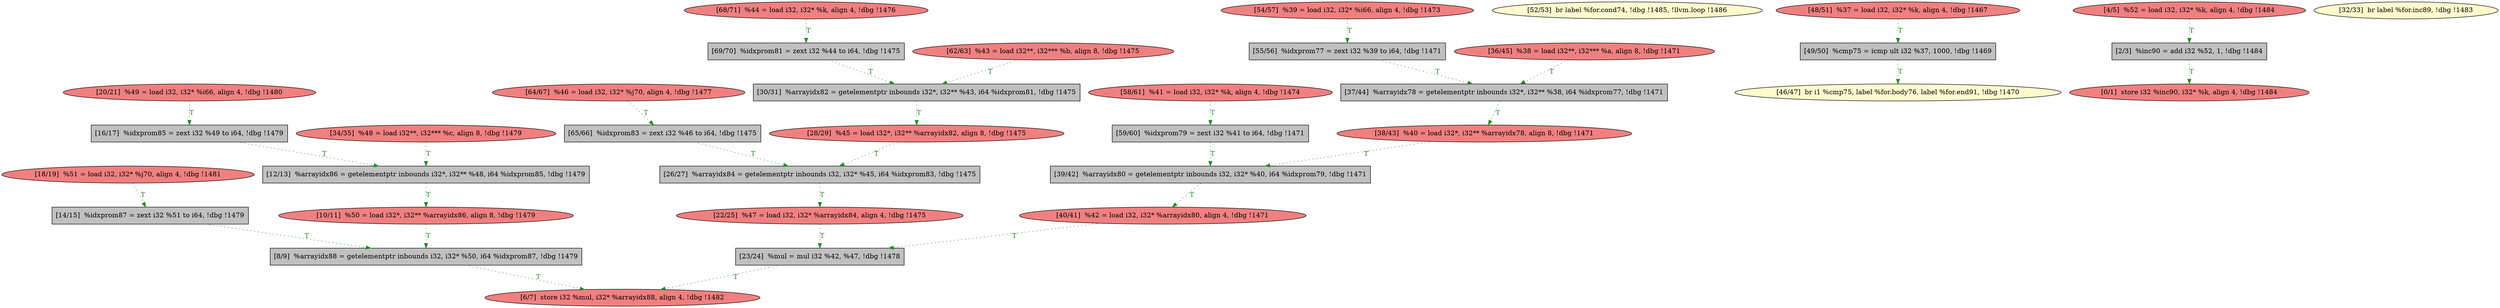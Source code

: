 
digraph G {


node8088 [fillcolor=lightcoral,label="[64/67]  %46 = load i32, i32* %j70, align 4, !dbg !1477",shape=ellipse,style=filled ]
node8087 [fillcolor=grey,label="[59/60]  %idxprom79 = zext i32 %41 to i64, !dbg !1471",shape=rectangle,style=filled ]
node8086 [fillcolor=grey,label="[55/56]  %idxprom77 = zext i32 %39 to i64, !dbg !1471",shape=rectangle,style=filled ]
node8082 [fillcolor=lightcoral,label="[40/41]  %42 = load i32, i32* %arrayidx80, align 4, !dbg !1471",shape=ellipse,style=filled ]
node8081 [fillcolor=lightcoral,label="[38/43]  %40 = load i32*, i32** %arrayidx78, align 8, !dbg !1471",shape=ellipse,style=filled ]
node8091 [fillcolor=grey,label="[69/70]  %idxprom81 = zext i32 %44 to i64, !dbg !1475",shape=rectangle,style=filled ]
node8080 [fillcolor=grey,label="[39/42]  %arrayidx80 = getelementptr inbounds i32, i32* %40, i64 %idxprom79, !dbg !1471",shape=rectangle,style=filled ]
node8079 [fillcolor=lemonchiffon,label="[52/53]  br label %for.cond74, !dbg !1485, !llvm.loop !1486",shape=ellipse,style=filled ]
node8078 [fillcolor=grey,label="[37/44]  %arrayidx78 = getelementptr inbounds i32*, i32** %38, i64 %idxprom77, !dbg !1471",shape=rectangle,style=filled ]
node8077 [fillcolor=grey,label="[49/50]  %cmp75 = icmp ult i32 %37, 1000, !dbg !1469",shape=rectangle,style=filled ]
node8076 [fillcolor=lightcoral,label="[48/51]  %37 = load i32, i32* %k, align 4, !dbg !1467",shape=ellipse,style=filled ]
node8089 [fillcolor=lightcoral,label="[68/71]  %44 = load i32, i32* %k, align 4, !dbg !1476",shape=ellipse,style=filled ]
node8075 [fillcolor=grey,label="[23/24]  %mul = mul i32 %42, %47, !dbg !1478",shape=rectangle,style=filled ]
node8083 [fillcolor=lightcoral,label="[54/57]  %39 = load i32, i32* %i66, align 4, !dbg !1473",shape=ellipse,style=filled ]
node8074 [fillcolor=lemonchiffon,label="[46/47]  br i1 %cmp75, label %for.body76, label %for.end91, !dbg !1470",shape=ellipse,style=filled ]
node8073 [fillcolor=lightcoral,label="[36/45]  %38 = load i32**, i32*** %a, align 8, !dbg !1471",shape=ellipse,style=filled ]
node8072 [fillcolor=lightcoral,label="[34/35]  %48 = load i32**, i32*** %c, align 8, !dbg !1479",shape=ellipse,style=filled ]
node8061 [fillcolor=lightcoral,label="[10/11]  %50 = load i32*, i32** %arrayidx86, align 8, !dbg !1479",shape=ellipse,style=filled ]
node8068 [fillcolor=grey,label="[26/27]  %arrayidx84 = getelementptr inbounds i32, i32* %45, i64 %idxprom83, !dbg !1475",shape=rectangle,style=filled ]
node8058 [fillcolor=lightcoral,label="[4/5]  %52 = load i32, i32* %k, align 4, !dbg !1484",shape=ellipse,style=filled ]
node8067 [fillcolor=lightcoral,label="[22/25]  %47 = load i32, i32* %arrayidx84, align 4, !dbg !1475",shape=ellipse,style=filled ]
node8059 [fillcolor=lightcoral,label="[6/7]  store i32 %mul, i32* %arrayidx88, align 4, !dbg !1482",shape=ellipse,style=filled ]
node8060 [fillcolor=grey,label="[8/9]  %arrayidx88 = getelementptr inbounds i32, i32* %50, i64 %idxprom87, !dbg !1479",shape=rectangle,style=filled ]
node8071 [fillcolor=lemonchiffon,label="[32/33]  br label %for.inc89, !dbg !1483",shape=ellipse,style=filled ]
node8057 [fillcolor=grey,label="[2/3]  %inc90 = add i32 %52, 1, !dbg !1484",shape=rectangle,style=filled ]
node8090 [fillcolor=grey,label="[65/66]  %idxprom83 = zext i32 %46 to i64, !dbg !1475",shape=rectangle,style=filled ]
node8062 [fillcolor=grey,label="[12/13]  %arrayidx86 = getelementptr inbounds i32*, i32** %48, i64 %idxprom85, !dbg !1479",shape=rectangle,style=filled ]
node8056 [fillcolor=lightcoral,label="[0/1]  store i32 %inc90, i32* %k, align 4, !dbg !1484",shape=ellipse,style=filled ]
node8066 [fillcolor=lightcoral,label="[20/21]  %49 = load i32, i32* %i66, align 4, !dbg !1480",shape=ellipse,style=filled ]
node8063 [fillcolor=grey,label="[14/15]  %idxprom87 = zext i32 %51 to i64, !dbg !1479",shape=rectangle,style=filled ]
node8064 [fillcolor=grey,label="[16/17]  %idxprom85 = zext i32 %49 to i64, !dbg !1479",shape=rectangle,style=filled ]
node8084 [fillcolor=lightcoral,label="[58/61]  %41 = load i32, i32* %k, align 4, !dbg !1474",shape=ellipse,style=filled ]
node8070 [fillcolor=grey,label="[30/31]  %arrayidx82 = getelementptr inbounds i32*, i32** %43, i64 %idxprom81, !dbg !1475",shape=rectangle,style=filled ]
node8065 [fillcolor=lightcoral,label="[18/19]  %51 = load i32, i32* %j70, align 4, !dbg !1481",shape=ellipse,style=filled ]
node8085 [fillcolor=lightcoral,label="[62/63]  %43 = load i32**, i32*** %b, align 8, !dbg !1475",shape=ellipse,style=filled ]
node8069 [fillcolor=lightcoral,label="[28/29]  %45 = load i32*, i32** %arrayidx82, align 8, !dbg !1475",shape=ellipse,style=filled ]

node8070->node8069 [style=dotted,color=forestgreen,label="T",fontcolor=forestgreen ]
node8058->node8057 [style=dotted,color=forestgreen,label="T",fontcolor=forestgreen ]
node8068->node8067 [style=dotted,color=forestgreen,label="T",fontcolor=forestgreen ]
node8057->node8056 [style=dotted,color=forestgreen,label="T",fontcolor=forestgreen ]
node8076->node8077 [style=dotted,color=forestgreen,label="T",fontcolor=forestgreen ]
node8077->node8074 [style=dotted,color=forestgreen,label="T",fontcolor=forestgreen ]
node8067->node8075 [style=dotted,color=forestgreen,label="T",fontcolor=forestgreen ]
node8078->node8081 [style=dotted,color=forestgreen,label="T",fontcolor=forestgreen ]
node8069->node8068 [style=dotted,color=forestgreen,label="T",fontcolor=forestgreen ]
node8066->node8064 [style=dotted,color=forestgreen,label="T",fontcolor=forestgreen ]
node8062->node8061 [style=dotted,color=forestgreen,label="T",fontcolor=forestgreen ]
node8082->node8075 [style=dotted,color=forestgreen,label="T",fontcolor=forestgreen ]
node8083->node8086 [style=dotted,color=forestgreen,label="T",fontcolor=forestgreen ]
node8091->node8070 [style=dotted,color=forestgreen,label="T",fontcolor=forestgreen ]
node8088->node8090 [style=dotted,color=forestgreen,label="T",fontcolor=forestgreen ]
node8087->node8080 [style=dotted,color=forestgreen,label="T",fontcolor=forestgreen ]
node8061->node8060 [style=dotted,color=forestgreen,label="T",fontcolor=forestgreen ]
node8090->node8068 [style=dotted,color=forestgreen,label="T",fontcolor=forestgreen ]
node8063->node8060 [style=dotted,color=forestgreen,label="T",fontcolor=forestgreen ]
node8089->node8091 [style=dotted,color=forestgreen,label="T",fontcolor=forestgreen ]
node8086->node8078 [style=dotted,color=forestgreen,label="T",fontcolor=forestgreen ]
node8075->node8059 [style=dotted,color=forestgreen,label="T",fontcolor=forestgreen ]
node8084->node8087 [style=dotted,color=forestgreen,label="T",fontcolor=forestgreen ]
node8060->node8059 [style=dotted,color=forestgreen,label="T",fontcolor=forestgreen ]
node8073->node8078 [style=dotted,color=forestgreen,label="T",fontcolor=forestgreen ]
node8072->node8062 [style=dotted,color=forestgreen,label="T",fontcolor=forestgreen ]
node8064->node8062 [style=dotted,color=forestgreen,label="T",fontcolor=forestgreen ]
node8080->node8082 [style=dotted,color=forestgreen,label="T",fontcolor=forestgreen ]
node8085->node8070 [style=dotted,color=forestgreen,label="T",fontcolor=forestgreen ]
node8081->node8080 [style=dotted,color=forestgreen,label="T",fontcolor=forestgreen ]
node8065->node8063 [style=dotted,color=forestgreen,label="T",fontcolor=forestgreen ]


}
